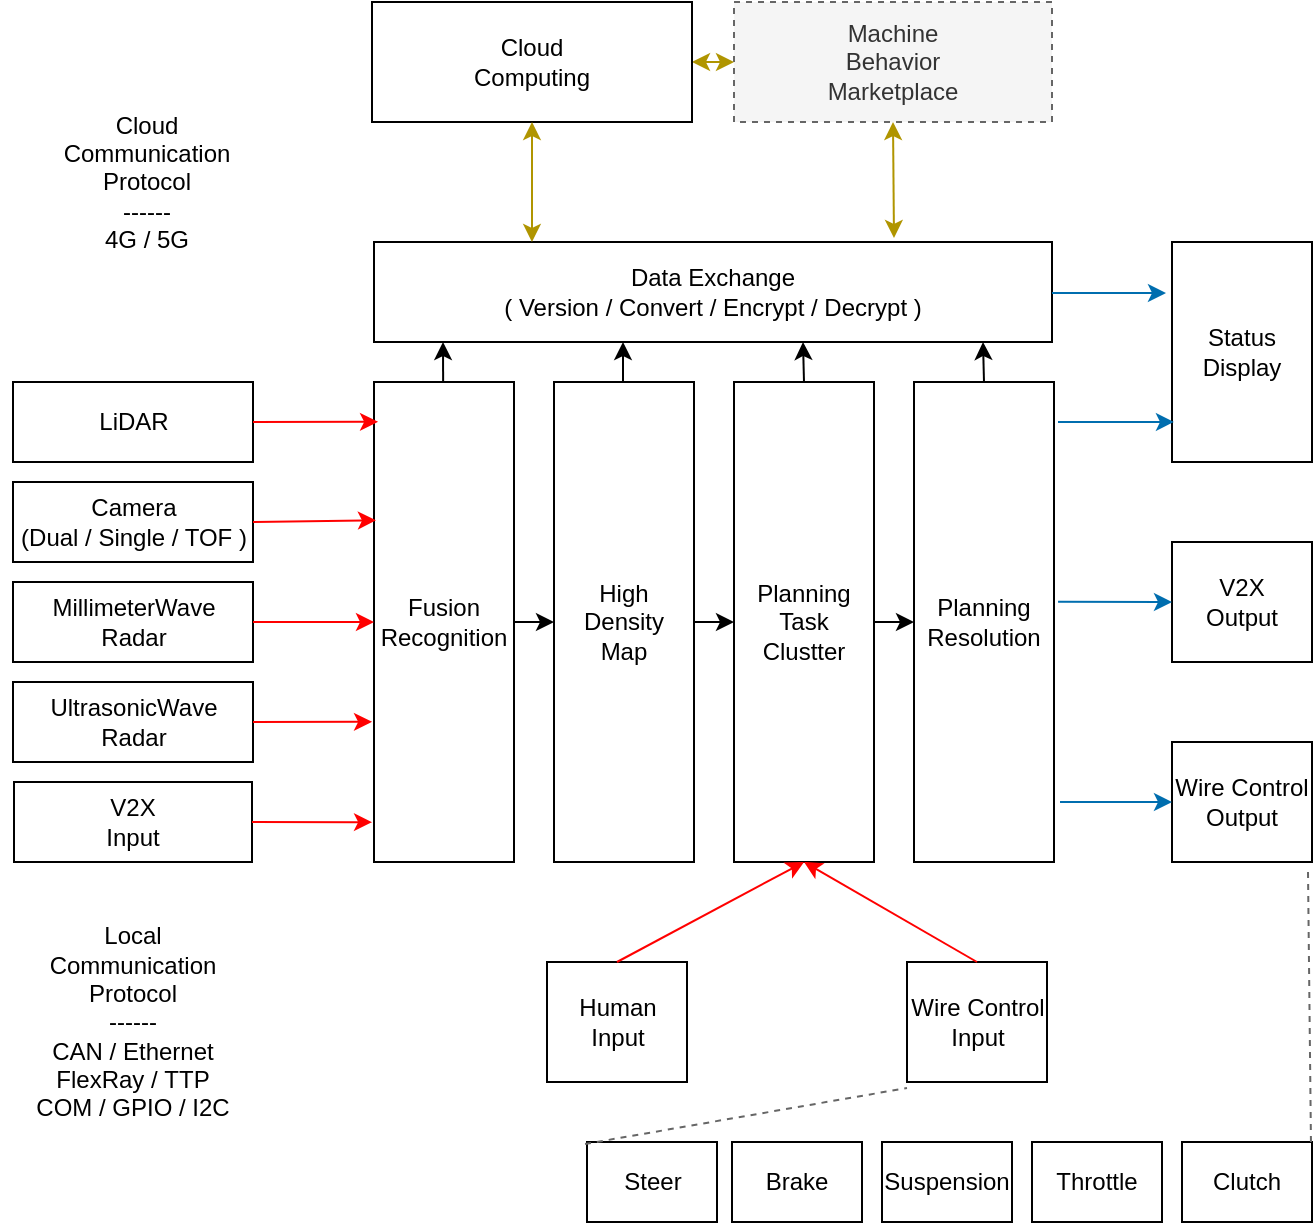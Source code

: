 <mxfile version="10.4.9" type="github"><diagram id="11bG0VbIEr1Wo1erZlC1" name="Page-1"><mxGraphModel dx="854" dy="641" grid="1" gridSize="10" guides="1" tooltips="1" connect="1" arrows="1" fold="1" page="1" pageScale="1" pageWidth="850" pageHeight="1100" math="0" shadow="0"><root><mxCell id="0"/><mxCell id="1" parent="0"/><mxCell id="VpXiZGOJRqfVaVmj6ias-1" value="Machine&lt;br&gt;Behavior&lt;br&gt;Marketplace&lt;br&gt;" style="rounded=0;whiteSpace=wrap;html=1;dashed=1;fillColor=#f5f5f5;strokeColor=#666666;fontColor=#333333;" parent="1" vertex="1"><mxGeometry x="401" y="40" width="159" height="60" as="geometry"/></mxCell><mxCell id="VpXiZGOJRqfVaVmj6ias-2" value="LiDAR" style="rounded=0;whiteSpace=wrap;html=1;" parent="1" vertex="1"><mxGeometry x="40.5" y="230" width="120" height="40" as="geometry"/></mxCell><mxCell id="VpXiZGOJRqfVaVmj6ias-3" value="Camera&lt;br&gt;(Dual / Single / TOF )&lt;br&gt;" style="rounded=0;whiteSpace=wrap;html=1;" parent="1" vertex="1"><mxGeometry x="40.5" y="280" width="120" height="40" as="geometry"/></mxCell><mxCell id="VpXiZGOJRqfVaVmj6ias-4" value="MillimeterWave&lt;br&gt;Radar&lt;br&gt;" style="rounded=0;whiteSpace=wrap;html=1;" parent="1" vertex="1"><mxGeometry x="40.5" y="330" width="120" height="40" as="geometry"/></mxCell><mxCell id="VpXiZGOJRqfVaVmj6ias-5" value="UltrasonicWave&lt;br&gt;Radar&lt;br&gt;" style="rounded=0;whiteSpace=wrap;html=1;" parent="1" vertex="1"><mxGeometry x="40.5" y="380" width="120" height="40" as="geometry"/></mxCell><mxCell id="VpXiZGOJRqfVaVmj6ias-11" value="Fusion&lt;br&gt;Recognition&lt;br&gt;" style="rounded=0;whiteSpace=wrap;html=1;shadow=0;fillColor=none;" parent="1" vertex="1"><mxGeometry x="221" y="230" width="70" height="240" as="geometry"/></mxCell><mxCell id="VpXiZGOJRqfVaVmj6ias-18" value="Local&lt;br&gt;Communication&lt;br&gt;Protocol&lt;br&gt;------&lt;br&gt;CAN /&amp;nbsp;E&lt;span&gt;thernet&lt;br&gt;F&lt;/span&gt;&lt;span&gt;lexRay /&amp;nbsp;TTP&lt;br&gt;COM / GPIO / I2C&lt;br&gt;&lt;/span&gt;" style="text;html=1;strokeColor=none;fillColor=none;align=center;verticalAlign=middle;whiteSpace=wrap;rounded=0;shadow=0;" parent="1" vertex="1"><mxGeometry x="34" y="540" width="133" height="20" as="geometry"/></mxCell><mxCell id="VpXiZGOJRqfVaVmj6ias-19" value="High &lt;br&gt;Density &lt;br&gt;Map" style="rounded=0;whiteSpace=wrap;html=1;shadow=0;fillColor=none;" parent="1" vertex="1"><mxGeometry x="311" y="230" width="70" height="240" as="geometry"/></mxCell><mxCell id="VpXiZGOJRqfVaVmj6ias-20" value="Wire&amp;nbsp;Control&lt;br&gt;Input&lt;br&gt;" style="rounded=0;whiteSpace=wrap;html=1;" parent="1" vertex="1"><mxGeometry x="487.5" y="520" width="70" height="60" as="geometry"/></mxCell><mxCell id="VpXiZGOJRqfVaVmj6ias-21" value="V2X&lt;br&gt;Input&lt;br&gt;" style="rounded=0;whiteSpace=wrap;html=1;shadow=0;fillColor=none;" parent="1" vertex="1"><mxGeometry x="41" y="430" width="119" height="40" as="geometry"/></mxCell><mxCell id="VpXiZGOJRqfVaVmj6ias-28" value="Status&lt;br&gt;Display&lt;br&gt;" style="rounded=0;whiteSpace=wrap;html=1;shadow=0;fillColor=none;" parent="1" vertex="1"><mxGeometry x="620" y="160" width="70" height="110" as="geometry"/></mxCell><mxCell id="VpXiZGOJRqfVaVmj6ias-33" value="Planning&lt;br&gt;Resolution" style="rounded=0;whiteSpace=wrap;html=1;shadow=0;fillColor=none;" parent="1" vertex="1"><mxGeometry x="491" y="230" width="70" height="240" as="geometry"/></mxCell><mxCell id="VpXiZGOJRqfVaVmj6ias-36" value="Planning&lt;br&gt;Task&lt;br&gt;Clustter&lt;br&gt;" style="rounded=0;whiteSpace=wrap;html=1;shadow=0;fillColor=none;" parent="1" vertex="1"><mxGeometry x="401" y="230" width="70" height="240" as="geometry"/></mxCell><mxCell id="VpXiZGOJRqfVaVmj6ias-38" value="" style="endArrow=classic;html=1;entryX=0;entryY=0.5;entryDx=0;entryDy=0;exitX=1;exitY=0.5;exitDx=0;exitDy=0;" parent="1" source="VpXiZGOJRqfVaVmj6ias-11" target="VpXiZGOJRqfVaVmj6ias-19" edge="1"><mxGeometry width="50" height="50" relative="1" as="geometry"><mxPoint x="240.5" y="580" as="sourcePoint"/><mxPoint x="290.5" y="530" as="targetPoint"/></mxGeometry></mxCell><mxCell id="VpXiZGOJRqfVaVmj6ias-39" value="" style="endArrow=classic;html=1;entryX=0;entryY=0.5;entryDx=0;entryDy=0;exitX=1;exitY=0.5;exitDx=0;exitDy=0;" parent="1" source="VpXiZGOJRqfVaVmj6ias-19" target="VpXiZGOJRqfVaVmj6ias-36" edge="1"><mxGeometry width="50" height="50" relative="1" as="geometry"><mxPoint x="300.5" y="360" as="sourcePoint"/><mxPoint x="320.5" y="360" as="targetPoint"/></mxGeometry></mxCell><mxCell id="VpXiZGOJRqfVaVmj6ias-40" value="" style="endArrow=classic;html=1;entryX=0;entryY=0.5;entryDx=0;entryDy=0;exitX=1;exitY=0.5;exitDx=0;exitDy=0;" parent="1" source="VpXiZGOJRqfVaVmj6ias-36" target="VpXiZGOJRqfVaVmj6ias-33" edge="1"><mxGeometry width="50" height="50" relative="1" as="geometry"><mxPoint x="390.5" y="360" as="sourcePoint"/><mxPoint x="410.5" y="360" as="targetPoint"/></mxGeometry></mxCell><mxCell id="VpXiZGOJRqfVaVmj6ias-41" value="" style="endArrow=classic;startArrow=classic;html=1;exitX=1;exitY=0.5;exitDx=0;exitDy=0;entryX=0;entryY=0.5;entryDx=0;entryDy=0;fillColor=#e3c800;strokeColor=#B09500;" parent="1" source="STAJVseBvDcB2r7TvfuY-1" target="VpXiZGOJRqfVaVmj6ias-1" edge="1"><mxGeometry width="50" height="50" relative="1" as="geometry"><mxPoint x="570.5" y="470" as="sourcePoint"/><mxPoint x="600.5" y="160" as="targetPoint"/></mxGeometry></mxCell><mxCell id="VpXiZGOJRqfVaVmj6ias-42" value="Data Exchange&lt;br&gt;( Version / Convert / Encrypt / Decrypt )&lt;br&gt;" style="rounded=0;whiteSpace=wrap;html=1;shadow=0;fillColor=none;" parent="1" vertex="1"><mxGeometry x="221" y="160" width="339" height="50" as="geometry"/></mxCell><mxCell id="VpXiZGOJRqfVaVmj6ias-43" value="" style="endArrow=classic;html=1;" parent="1" source="VpXiZGOJRqfVaVmj6ias-11" edge="1"><mxGeometry width="50" height="50" relative="1" as="geometry"><mxPoint x="255.5" y="209.289" as="sourcePoint"/><mxPoint x="255.5" y="210" as="targetPoint"/></mxGeometry></mxCell><mxCell id="VpXiZGOJRqfVaVmj6ias-45" value="" style="endArrow=classic;html=1;exitX=0.5;exitY=0;exitDx=0;exitDy=0;" parent="1" source="VpXiZGOJRqfVaVmj6ias-36" edge="1"><mxGeometry width="50" height="50" relative="1" as="geometry"><mxPoint x="355.5" y="240" as="sourcePoint"/><mxPoint x="435.5" y="210" as="targetPoint"/></mxGeometry></mxCell><mxCell id="VpXiZGOJRqfVaVmj6ias-46" value="" style="endArrow=classic;html=1;exitX=0.5;exitY=0;exitDx=0;exitDy=0;" parent="1" source="VpXiZGOJRqfVaVmj6ias-33" edge="1"><mxGeometry width="50" height="50" relative="1" as="geometry"><mxPoint x="445.5" y="240" as="sourcePoint"/><mxPoint x="525.5" y="210" as="targetPoint"/></mxGeometry></mxCell><mxCell id="NegxjRQEVGkW6nhWEZ3W-3" value="" style="endArrow=classic;html=1;" parent="1" edge="1"><mxGeometry width="50" height="50" relative="1" as="geometry"><mxPoint x="345.5" y="230" as="sourcePoint"/><mxPoint x="345.5" y="210" as="targetPoint"/></mxGeometry></mxCell><mxCell id="NegxjRQEVGkW6nhWEZ3W-4" value="Steer&lt;br&gt;" style="rounded=0;whiteSpace=wrap;html=1;" parent="1" vertex="1"><mxGeometry x="327.5" y="610" width="65" height="40" as="geometry"/></mxCell><mxCell id="NegxjRQEVGkW6nhWEZ3W-5" value="Brake&lt;br&gt;" style="rounded=0;whiteSpace=wrap;html=1;" parent="1" vertex="1"><mxGeometry x="400" y="610" width="65" height="40" as="geometry"/></mxCell><mxCell id="NegxjRQEVGkW6nhWEZ3W-6" value="Suspension&lt;br&gt;" style="rounded=0;whiteSpace=wrap;html=1;" parent="1" vertex="1"><mxGeometry x="475" y="610" width="65" height="40" as="geometry"/></mxCell><mxCell id="NegxjRQEVGkW6nhWEZ3W-7" value="Throttle&lt;br&gt;" style="rounded=0;whiteSpace=wrap;html=1;" parent="1" vertex="1"><mxGeometry x="550" y="610" width="65" height="40" as="geometry"/></mxCell><mxCell id="NegxjRQEVGkW6nhWEZ3W-8" value="Clutch&lt;br&gt;" style="rounded=0;whiteSpace=wrap;html=1;" parent="1" vertex="1"><mxGeometry x="625" y="610" width="65" height="40" as="geometry"/></mxCell><mxCell id="NegxjRQEVGkW6nhWEZ3W-9" value="Wire&amp;nbsp;Control&lt;br&gt;Output&lt;br&gt;" style="rounded=0;whiteSpace=wrap;html=1;" parent="1" vertex="1"><mxGeometry x="620" y="410" width="70" height="60" as="geometry"/></mxCell><mxCell id="NegxjRQEVGkW6nhWEZ3W-10" value="Human&lt;br&gt;Input&lt;br&gt;" style="rounded=0;whiteSpace=wrap;html=1;shadow=0;fillColor=none;" parent="1" vertex="1"><mxGeometry x="307.5" y="520" width="70" height="60" as="geometry"/></mxCell><mxCell id="NegxjRQEVGkW6nhWEZ3W-23" value="" style="endArrow=classic;html=1;exitX=1;exitY=0.5;exitDx=0;exitDy=0;entryX=0.029;entryY=0.083;entryDx=0;entryDy=0;entryPerimeter=0;strokeColor=#FF0000;" parent="1" source="VpXiZGOJRqfVaVmj6ias-2" target="VpXiZGOJRqfVaVmj6ias-11" edge="1"><mxGeometry width="50" height="50" relative="1" as="geometry"><mxPoint x="180.5" y="240" as="sourcePoint"/><mxPoint x="190.5" y="250" as="targetPoint"/></mxGeometry></mxCell><mxCell id="NegxjRQEVGkW6nhWEZ3W-24" value="" style="endArrow=classic;html=1;exitX=1;exitY=0.5;exitDx=0;exitDy=0;entryX=0.014;entryY=0.288;entryDx=0;entryDy=0;entryPerimeter=0;strokeWidth=1;strokeColor=#FF0000;" parent="1" source="VpXiZGOJRqfVaVmj6ias-3" target="VpXiZGOJRqfVaVmj6ias-11" edge="1"><mxGeometry width="50" height="50" relative="1" as="geometry"><mxPoint x="170.5" y="260" as="sourcePoint"/><mxPoint x="190.5" y="300" as="targetPoint"/></mxGeometry></mxCell><mxCell id="NegxjRQEVGkW6nhWEZ3W-25" value="" style="endArrow=classic;html=1;exitX=1;exitY=0.5;exitDx=0;exitDy=0;entryX=0;entryY=0.5;entryDx=0;entryDy=0;strokeColor=#FF0000;" parent="1" source="VpXiZGOJRqfVaVmj6ias-4" target="VpXiZGOJRqfVaVmj6ias-11" edge="1"><mxGeometry width="50" height="50" relative="1" as="geometry"><mxPoint x="170.5" y="310" as="sourcePoint"/><mxPoint x="190.5" y="350" as="targetPoint"/></mxGeometry></mxCell><mxCell id="NegxjRQEVGkW6nhWEZ3W-26" value="" style="endArrow=classic;html=1;exitX=1;exitY=0.5;exitDx=0;exitDy=0;entryX=-0.014;entryY=0.708;entryDx=0;entryDy=0;entryPerimeter=0;strokeColor=#FF0000;" parent="1" source="VpXiZGOJRqfVaVmj6ias-5" target="VpXiZGOJRqfVaVmj6ias-11" edge="1"><mxGeometry width="50" height="50" relative="1" as="geometry"><mxPoint x="170.5" y="360" as="sourcePoint"/><mxPoint x="190.5" y="400" as="targetPoint"/></mxGeometry></mxCell><mxCell id="NegxjRQEVGkW6nhWEZ3W-27" value="" style="endArrow=classic;html=1;strokeColor=#FF0000;strokeWidth=1;entryX=-0.014;entryY=0.917;entryDx=0;entryDy=0;exitX=1;exitY=0.5;exitDx=0;exitDy=0;entryPerimeter=0;" parent="1" source="VpXiZGOJRqfVaVmj6ias-21" target="VpXiZGOJRqfVaVmj6ias-11" edge="1"><mxGeometry width="50" height="50" relative="1" as="geometry"><mxPoint x="170.5" y="510" as="sourcePoint"/><mxPoint x="220.5" y="460" as="targetPoint"/></mxGeometry></mxCell><mxCell id="NegxjRQEVGkW6nhWEZ3W-28" value="" style="endArrow=classic;html=1;strokeColor=#FF0000;strokeWidth=1;entryX=0.5;entryY=1;entryDx=0;entryDy=0;exitX=0.5;exitY=0;exitDx=0;exitDy=0;" parent="1" source="VpXiZGOJRqfVaVmj6ias-20" target="VpXiZGOJRqfVaVmj6ias-36" edge="1"><mxGeometry width="50" height="50" relative="1" as="geometry"><mxPoint x="248.5" y="490" as="sourcePoint"/><mxPoint x="248.5" y="430" as="targetPoint"/></mxGeometry></mxCell><mxCell id="NegxjRQEVGkW6nhWEZ3W-29" value="" style="endArrow=classic;html=1;strokeColor=#FF0000;strokeWidth=1;entryX=0.5;entryY=1;entryDx=0;entryDy=0;exitX=0.5;exitY=0;exitDx=0;exitDy=0;" parent="1" source="NegxjRQEVGkW6nhWEZ3W-10" target="VpXiZGOJRqfVaVmj6ias-36" edge="1"><mxGeometry width="50" height="50" relative="1" as="geometry"><mxPoint x="355.5" y="490" as="sourcePoint"/><mxPoint x="428.5" y="430" as="targetPoint"/></mxGeometry></mxCell><mxCell id="NegxjRQEVGkW6nhWEZ3W-31" value="" style="endArrow=classic;html=1;strokeColor=#006EAF;strokeWidth=1;fillColor=#1ba1e2;entryX=0;entryY=0.5;entryDx=0;entryDy=0;exitX=1.043;exitY=0.875;exitDx=0;exitDy=0;exitPerimeter=0;" parent="1" source="VpXiZGOJRqfVaVmj6ias-33" target="NegxjRQEVGkW6nhWEZ3W-9" edge="1"><mxGeometry width="50" height="50" relative="1" as="geometry"><mxPoint x="526" y="420" as="sourcePoint"/><mxPoint x="280.5" y="580" as="targetPoint"/></mxGeometry></mxCell><mxCell id="NegxjRQEVGkW6nhWEZ3W-32" value="" style="endArrow=none;dashed=1;html=1;strokeColor=#666666;strokeWidth=1;entryX=0;entryY=1.05;entryDx=0;entryDy=0;entryPerimeter=0;exitX=-0.015;exitY=0.025;exitDx=0;exitDy=0;exitPerimeter=0;gradientColor=#b3b3b3;fillColor=#f5f5f5;" parent="1" source="NegxjRQEVGkW6nhWEZ3W-4" target="VpXiZGOJRqfVaVmj6ias-20" edge="1"><mxGeometry width="50" height="50" relative="1" as="geometry"><mxPoint x="230.5" y="740" as="sourcePoint"/><mxPoint x="280.5" y="690" as="targetPoint"/></mxGeometry></mxCell><mxCell id="NegxjRQEVGkW6nhWEZ3W-33" value="" style="endArrow=none;dashed=1;html=1;strokeColor=#666666;strokeWidth=1;entryX=0.971;entryY=1.033;entryDx=0;entryDy=0;entryPerimeter=0;exitX=0.992;exitY=0;exitDx=0;exitDy=0;exitPerimeter=0;gradientColor=#b3b3b3;fillColor=#f5f5f5;" parent="1" source="NegxjRQEVGkW6nhWEZ3W-8" target="NegxjRQEVGkW6nhWEZ3W-9" edge="1"><mxGeometry width="50" height="50" relative="1" as="geometry"><mxPoint x="240.5" y="770" as="sourcePoint"/><mxPoint x="290.5" y="720" as="targetPoint"/></mxGeometry></mxCell><mxCell id="NegxjRQEVGkW6nhWEZ3W-36" value="" style="endArrow=classic;html=1;strokeColor=#006EAF;strokeWidth=1;entryX=0.014;entryY=0.818;entryDx=0;entryDy=0;fillColor=#1ba1e2;entryPerimeter=0;" parent="1" target="VpXiZGOJRqfVaVmj6ias-28" edge="1"><mxGeometry width="50" height="50" relative="1" as="geometry"><mxPoint x="563" y="250" as="sourcePoint"/><mxPoint x="690.5" y="620" as="targetPoint"/></mxGeometry></mxCell><mxCell id="STAJVseBvDcB2r7TvfuY-1" value="Cloud&lt;br&gt;Computing&lt;br&gt;" style="rounded=0;whiteSpace=wrap;html=1;shadow=0;fillColor=none;" vertex="1" parent="1"><mxGeometry x="220" y="40" width="160" height="60" as="geometry"/></mxCell><mxCell id="STAJVseBvDcB2r7TvfuY-2" value="" style="endArrow=classic;startArrow=classic;html=1;exitX=0.233;exitY=0;exitDx=0;exitDy=0;entryX=0.5;entryY=1;entryDx=0;entryDy=0;exitPerimeter=0;fillColor=#e3c800;strokeColor=#B09500;" edge="1" parent="1" source="VpXiZGOJRqfVaVmj6ias-42" target="STAJVseBvDcB2r7TvfuY-1"><mxGeometry width="50" height="50" relative="1" as="geometry"><mxPoint x="651" y="195" as="sourcePoint"/><mxPoint x="406" y="75" as="targetPoint"/></mxGeometry></mxCell><mxCell id="STAJVseBvDcB2r7TvfuY-3" value="V2X&lt;br&gt;Output&lt;br&gt;" style="rounded=0;whiteSpace=wrap;html=1;shadow=0;fillColor=none;" vertex="1" parent="1"><mxGeometry x="620" y="310" width="70" height="60" as="geometry"/></mxCell><mxCell id="STAJVseBvDcB2r7TvfuY-4" value="" style="endArrow=classic;html=1;strokeColor=#006EAF;strokeWidth=1;entryX=0;entryY=0.5;entryDx=0;entryDy=0;fillColor=#1ba1e2;exitX=1.029;exitY=0.458;exitDx=0;exitDy=0;exitPerimeter=0;" edge="1" parent="1" source="VpXiZGOJRqfVaVmj6ias-33" target="STAJVseBvDcB2r7TvfuY-3"><mxGeometry width="50" height="50" relative="1" as="geometry"><mxPoint x="536" y="430" as="sourcePoint"/><mxPoint x="626" y="460" as="targetPoint"/></mxGeometry></mxCell><mxCell id="STAJVseBvDcB2r7TvfuY-7" value="" style="endArrow=classic;startArrow=classic;html=1;entryX=0.5;entryY=1;entryDx=0;entryDy=0;fillColor=#e3c800;strokeColor=#B09500;" edge="1" parent="1" target="VpXiZGOJRqfVaVmj6ias-1"><mxGeometry width="50" height="50" relative="1" as="geometry"><mxPoint x="481" y="158" as="sourcePoint"/><mxPoint x="310" y="140" as="targetPoint"/></mxGeometry></mxCell><mxCell id="STAJVseBvDcB2r7TvfuY-8" value="Cloud&lt;br&gt;Communication&lt;br&gt;Protocol&lt;br&gt;------&lt;br&gt;&lt;span&gt;4G / 5G&lt;br&gt;&lt;/span&gt;" style="text;html=1;strokeColor=none;fillColor=none;align=center;verticalAlign=middle;whiteSpace=wrap;rounded=0;shadow=0;" vertex="1" parent="1"><mxGeometry x="41" y="120" width="133" height="20" as="geometry"/></mxCell><mxCell id="STAJVseBvDcB2r7TvfuY-9" value="" style="endArrow=classic;html=1;strokeColor=#006EAF;strokeWidth=1;entryX=0;entryY=0.75;entryDx=0;entryDy=0;fillColor=#1ba1e2;" edge="1" parent="1"><mxGeometry width="50" height="50" relative="1" as="geometry"><mxPoint x="560" y="185.5" as="sourcePoint"/><mxPoint x="617" y="185.5" as="targetPoint"/></mxGeometry></mxCell></root></mxGraphModel></diagram></mxfile>